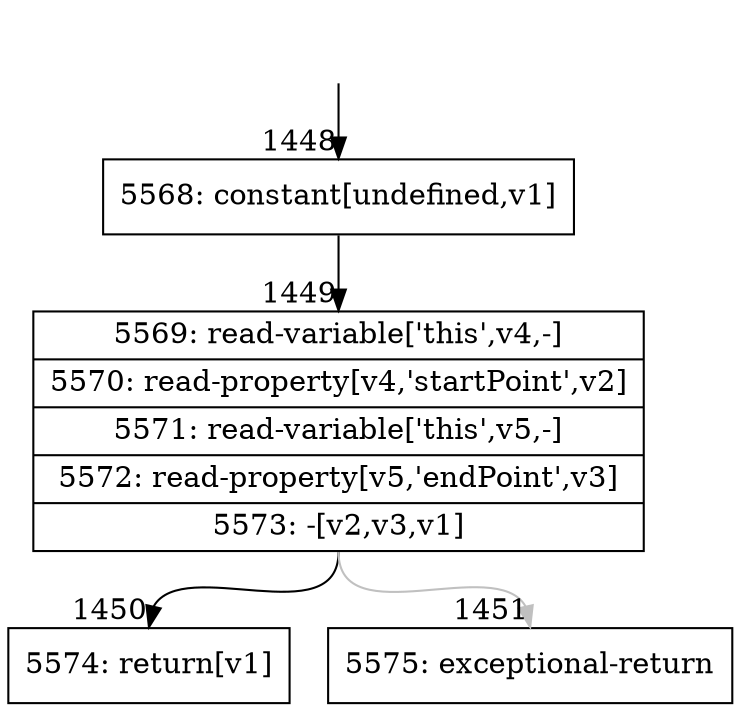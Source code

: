digraph {
rankdir="TD"
BB_entry142[shape=none,label=""];
BB_entry142 -> BB1448 [tailport=s, headport=n, headlabel="    1448"]
BB1448 [shape=record label="{5568: constant[undefined,v1]}" ] 
BB1448 -> BB1449 [tailport=s, headport=n, headlabel="      1449"]
BB1449 [shape=record label="{5569: read-variable['this',v4,-]|5570: read-property[v4,'startPoint',v2]|5571: read-variable['this',v5,-]|5572: read-property[v5,'endPoint',v3]|5573: -[v2,v3,v1]}" ] 
BB1449 -> BB1450 [tailport=s, headport=n, headlabel="      1450"]
BB1449 -> BB1451 [tailport=s, headport=n, color=gray, headlabel="      1451"]
BB1450 [shape=record label="{5574: return[v1]}" ] 
BB1451 [shape=record label="{5575: exceptional-return}" ] 
//#$~ 1586
}
